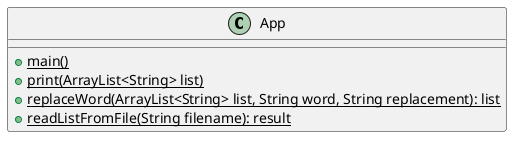 @startuml
class App {
+{static} main()
+{static} print(ArrayList<String> list)
+{static} replaceWord(ArrayList<String> list, String word, String replacement): list
+{static} readListFromFile(String filename): result
}
@enduml